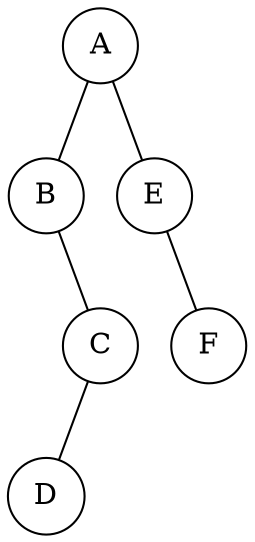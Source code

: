digraph G {
    graph [nodesep=0.1]
    node [shape=circle]
    edge [arrowhead=none]
    A -> B
    A -> E
    B [group=B]
    _B [group=B, label="", width=0, style=invis]
    B -> _B [style=invis]
    B -> C
    C [group=C]
    C -> D
    _C [group=C, label="", width=0, style=invis]
    C -> _C [style=invis]
    E [group=E]
    _E [group=E, label="", width=0, style=invis]
    E -> _E [style=invis]
    E -> F
}